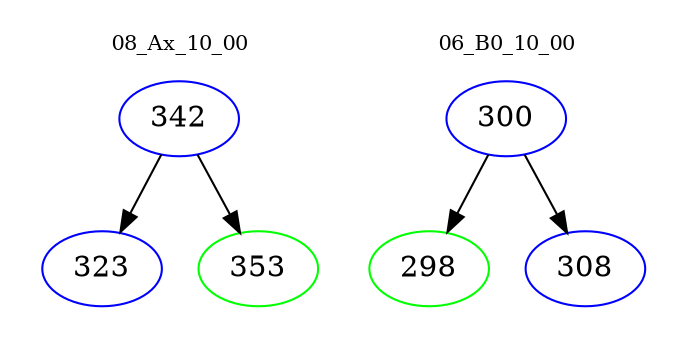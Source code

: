 digraph{
subgraph cluster_0 {
color = white
label = "08_Ax_10_00";
fontsize=10;
T0_342 [label="342", color="blue"]
T0_342 -> T0_323 [color="black"]
T0_323 [label="323", color="blue"]
T0_342 -> T0_353 [color="black"]
T0_353 [label="353", color="green"]
}
subgraph cluster_1 {
color = white
label = "06_B0_10_00";
fontsize=10;
T1_300 [label="300", color="blue"]
T1_300 -> T1_298 [color="black"]
T1_298 [label="298", color="green"]
T1_300 -> T1_308 [color="black"]
T1_308 [label="308", color="blue"]
}
}
